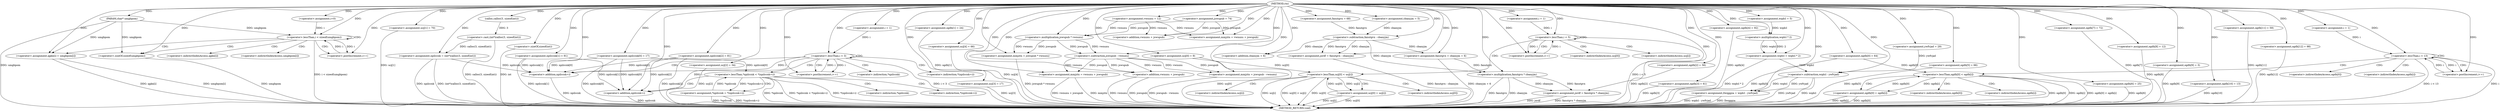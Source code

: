 digraph rin {  
"3873816255479585894" [label = "(METHOD,rin)" ]
"3873816255479586186" [label = "(METHOD_RETURN,void)" ]
"3873816255479585895" [label = "(PARAM,char* umgbpom)" ]
"3873816255479585898" [label = "(<operator>.assignment,jswupub = 74)" ]
"3873816255479585906" [label = "(<operator>.assignment,i=0)" ]
"3873816255479585909" [label = "(<operator>.lessThan,i < sizeof(umgbpom))" ]
"3873816255479585911" [label = "(<operator>.sizeOf,sizeof(umgbpom))" ]
"3873816255479585913" [label = "(<operator>.postIncrement,i++)" ]
"3873816255479585916" [label = "(<operator>.assignment,qgkx[i] = umgbpom[i])" ]
"3873816255479585924" [label = "(<operator>.assignment,wqdcl = 5)" ]
"3873816255479585928" [label = "(<operator>.assignment,ogdh[0] = 64)" ]
"3873816255479585933" [label = "(<operator>.assignment,ucj[0] = 9)" ]
"3873816255479585939" [label = "(<operator>.assignment,vwnuxu = 12)" ]
"3873816255479585942" [label = "(<operator>.assignment,ucj[1] = 70)" ]
"3873816255479585947" [label = "(<operator>.assignment,npilccnk = (int*)calloc(3, sizeof(int)))" ]
"3873816255479585949" [label = "(<operator>.cast,(int*)calloc(3, sizeof(int)))" ]
"3873816255479585951" [label = "(calloc,calloc(3, sizeof(int)))" ]
"3873816255479585953" [label = "(<operator>.sizeOf,sizeof(int))" ]
"3873816255479585955" [label = "(<operator>.assignment,npilccnk[0] = 17)" ]
"3873816255479585961" [label = "(<operator>.assignment,fanutgvx = 68)" ]
"3873816255479585965" [label = "(<operator>.assignment,ywfvjad = 29)" ]
"3873816255479585969" [label = "(<operator>.assignment,cbanyjm = 5)" ]
"3873816255479585972" [label = "(<operator>.assignment,npilccnk[1] = 91)" ]
"3873816255479585977" [label = "(<operator>.assignment,npilccnk[2] = 81)" ]
"3873816255479585982" [label = "(<operator>.assignment,ucj[2] = 34)" ]
"3873816255479585987" [label = "(<operator>.assignment,ucj[3] = 17)" ]
"3873816255479585992" [label = "(<operator>.assignment,ogdh[1] = 24)" ]
"3873816255479585999" [label = "(<operator>.assignment,i = 1)" ]
"3873816255479586002" [label = "(<operator>.lessThan,i < 3)" ]
"3873816255479586005" [label = "(<operator>.postIncrement,i++)" ]
"3873816255479586009" [label = "(<operator>.lessThan,*npilccnk < *(npilccnk+i))" ]
"3873816255479586013" [label = "(<operator>.addition,npilccnk+i)" ]
"3873816255479586017" [label = "(<operator>.assignment,*npilccnk = *(npilccnk+i))" ]
"3873816255479586021" [label = "(<operator>.addition,npilccnk+i)" ]
"3873816255479586026" [label = "(<operator>.assignment,ucj[4] = 66)" ]
"3873816255479586032" [label = "(<operator>.assignment,mmjztn = vwnuxu + jswupub)" ]
"3873816255479586034" [label = "(<operator>.addition,vwnuxu + jswupub)" ]
"3873816255479586037" [label = "(<operator>.assignment,jordf = fanutgvx - cbanyjm)" ]
"3873816255479586039" [label = "(<operator>.subtraction,fanutgvx - cbanyjm)" ]
"3873816255479586042" [label = "(<operator>.assignment,fanutgvx = cbanyjm + 6)" ]
"3873816255479586044" [label = "(<operator>.addition,cbanyjm + 6)" ]
"3873816255479586047" [label = "(<operator>.assignment,mmjztn = jswupub * vwnuxu)" ]
"3873816255479586049" [label = "(<operator>.multiplication,jswupub * vwnuxu)" ]
"3873816255479586052" [label = "(<operator>.assignment,ogdh[2] = 56)" ]
"3873816255479586057" [label = "(<operator>.assignment,ogdh[3] = 61)" ]
"3873816255479586062" [label = "(<operator>.assignment,jordf = fanutgvx * cbanyjm)" ]
"3873816255479586064" [label = "(<operator>.multiplication,fanutgvx * cbanyjm)" ]
"3873816255479586067" [label = "(<operator>.assignment,mmjztn = jswupub - vwnuxu)" ]
"3873816255479586069" [label = "(<operator>.subtraction,jswupub - vwnuxu)" ]
"3873816255479586074" [label = "(<operator>.assignment,i = 1)" ]
"3873816255479586077" [label = "(<operator>.lessThan,i < 5)" ]
"3873816255479586080" [label = "(<operator>.postIncrement,i++)" ]
"3873816255479586084" [label = "(<operator>.lessThan,ucj[0] < ucj[i])" ]
"3873816255479586092" [label = "(<operator>.assignment,ucj[0] = ucj[i])" ]
"3873816255479586099" [label = "(<operator>.assignment,ogdh[4] = 92)" ]
"3873816255479586104" [label = "(<operator>.assignment,wqdcl = wqdcl * 2)" ]
"3873816255479586106" [label = "(<operator>.multiplication,wqdcl * 2)" ]
"3873816255479586109" [label = "(<operator>.assignment,llwqggza = wqdcl - ywfvjad)" ]
"3873816255479586111" [label = "(<operator>.subtraction,wqdcl - ywfvjad)" ]
"3873816255479586114" [label = "(<operator>.assignment,ogdh[5] = 66)" ]
"3873816255479586119" [label = "(<operator>.assignment,mmjztn = vwnuxu + jswupub)" ]
"3873816255479586121" [label = "(<operator>.addition,vwnuxu + jswupub)" ]
"3873816255479586124" [label = "(<operator>.assignment,ogdh[6] = 25)" ]
"3873816255479586129" [label = "(<operator>.assignment,ogdh[7] = 72)" ]
"3873816255479586134" [label = "(<operator>.assignment,ogdh[8] = 12)" ]
"3873816255479586139" [label = "(<operator>.assignment,ogdh[9] = 3)" ]
"3873816255479586144" [label = "(<operator>.assignment,ogdh[10] = 13)" ]
"3873816255479586149" [label = "(<operator>.assignment,ogdh[11] = 59)" ]
"3873816255479586154" [label = "(<operator>.assignment,ogdh[12] = 98)" ]
"3873816255479586161" [label = "(<operator>.assignment,i = 1)" ]
"3873816255479586164" [label = "(<operator>.lessThan,i < 13)" ]
"3873816255479586167" [label = "(<operator>.postIncrement,i++)" ]
"3873816255479586171" [label = "(<operator>.lessThan,ogdh[0] < ogdh[i])" ]
"3873816255479586179" [label = "(<operator>.assignment,ogdh[0] = ogdh[i])" ]
"3873816255479585917" [label = "(<operator>.indirectIndexAccess,qgkx[i])" ]
"3873816255479585920" [label = "(<operator>.indirectIndexAccess,umgbpom[i])" ]
"3873816255479586010" [label = "(<operator>.indirection,*npilccnk)" ]
"3873816255479586012" [label = "(<operator>.indirection,*(npilccnk+i))" ]
"3873816255479586018" [label = "(<operator>.indirection,*npilccnk)" ]
"3873816255479586020" [label = "(<operator>.indirection,*(npilccnk+i))" ]
"3873816255479586085" [label = "(<operator>.indirectIndexAccess,ucj[0])" ]
"3873816255479586088" [label = "(<operator>.indirectIndexAccess,ucj[i])" ]
"3873816255479586093" [label = "(<operator>.indirectIndexAccess,ucj[0])" ]
"3873816255479586096" [label = "(<operator>.indirectIndexAccess,ucj[i])" ]
"3873816255479586172" [label = "(<operator>.indirectIndexAccess,ogdh[0])" ]
"3873816255479586175" [label = "(<operator>.indirectIndexAccess,ogdh[i])" ]
"3873816255479586180" [label = "(<operator>.indirectIndexAccess,ogdh[0])" ]
"3873816255479586183" [label = "(<operator>.indirectIndexAccess,ogdh[i])" ]
  "3873816255479586084" -> "3873816255479586186"  [ label = "DDG: ucj[i]"] 
  "3873816255479586164" -> "3873816255479586186"  [ label = "DDG: i"] 
  "3873816255479586084" -> "3873816255479586186"  [ label = "DDG: ucj[0] < ucj[i]"] 
  "3873816255479586129" -> "3873816255479586186"  [ label = "DDG: ogdh[7]"] 
  "3873816255479586057" -> "3873816255479586186"  [ label = "DDG: ogdh[3]"] 
  "3873816255479586009" -> "3873816255479586186"  [ label = "DDG: *npilccnk"] 
  "3873816255479586119" -> "3873816255479586186"  [ label = "DDG: mmjztn"] 
  "3873816255479586009" -> "3873816255479586186"  [ label = "DDG: *npilccnk < *(npilccnk+i)"] 
  "3873816255479585972" -> "3873816255479586186"  [ label = "DDG: npilccnk[1]"] 
  "3873816255479585955" -> "3873816255479586186"  [ label = "DDG: npilccnk[0]"] 
  "3873816255479586013" -> "3873816255479586186"  [ label = "DDG: npilccnk"] 
  "3873816255479585977" -> "3873816255479586186"  [ label = "DDG: npilccnk[2]"] 
  "3873816255479586062" -> "3873816255479586186"  [ label = "DDG: fanutgvx * cbanyjm"] 
  "3873816255479586037" -> "3873816255479586186"  [ label = "DDG: fanutgvx - cbanyjm"] 
  "3873816255479586002" -> "3873816255479586186"  [ label = "DDG: i < 3"] 
  "3873816255479586084" -> "3873816255479586186"  [ label = "DDG: ucj[0]"] 
  "3873816255479585909" -> "3873816255479586186"  [ label = "DDG: i < sizeof(umgbpom)"] 
  "3873816255479586171" -> "3873816255479586186"  [ label = "DDG: ogdh[0]"] 
  "3873816255479586154" -> "3873816255479586186"  [ label = "DDG: ogdh[12]"] 
  "3873816255479586099" -> "3873816255479586186"  [ label = "DDG: ogdh[4]"] 
  "3873816255479586121" -> "3873816255479586186"  [ label = "DDG: jswupub"] 
  "3873816255479586149" -> "3873816255479586186"  [ label = "DDG: ogdh[11]"] 
  "3873816255479586124" -> "3873816255479586186"  [ label = "DDG: ogdh[6]"] 
  "3873816255479585947" -> "3873816255479586186"  [ label = "DDG: (int*)calloc(3, sizeof(int))"] 
  "3873816255479586179" -> "3873816255479586186"  [ label = "DDG: ogdh[i]"] 
  "3873816255479586114" -> "3873816255479586186"  [ label = "DDG: ogdh[5]"] 
  "3873816255479586111" -> "3873816255479586186"  [ label = "DDG: ywfvjad"] 
  "3873816255479585953" -> "3873816255479586186"  [ label = "DDG: int"] 
  "3873816255479586092" -> "3873816255479586186"  [ label = "DDG: ucj[0]"] 
  "3873816255479586134" -> "3873816255479586186"  [ label = "DDG: ogdh[8]"] 
  "3873816255479586121" -> "3873816255479586186"  [ label = "DDG: vwnuxu"] 
  "3873816255479585933" -> "3873816255479586186"  [ label = "DDG: ucj[0]"] 
  "3873816255479585916" -> "3873816255479586186"  [ label = "DDG: umgbpom[i]"] 
  "3873816255479586139" -> "3873816255479586186"  [ label = "DDG: ogdh[9]"] 
  "3873816255479585947" -> "3873816255479586186"  [ label = "DDG: npilccnk"] 
  "3873816255479586077" -> "3873816255479586186"  [ label = "DDG: i < 5"] 
  "3873816255479586144" -> "3873816255479586186"  [ label = "DDG: ogdh[10]"] 
  "3873816255479586171" -> "3873816255479586186"  [ label = "DDG: ogdh[i]"] 
  "3873816255479585911" -> "3873816255479586186"  [ label = "DDG: umgbpom"] 
  "3873816255479586021" -> "3873816255479586186"  [ label = "DDG: npilccnk"] 
  "3873816255479585895" -> "3873816255479586186"  [ label = "DDG: umgbpom"] 
  "3873816255479585949" -> "3873816255479586186"  [ label = "DDG: calloc(3, sizeof(int))"] 
  "3873816255479585928" -> "3873816255479586186"  [ label = "DDG: ogdh[0]"] 
  "3873816255479586009" -> "3873816255479586186"  [ label = "DDG: *(npilccnk+i)"] 
  "3873816255479586017" -> "3873816255479586186"  [ label = "DDG: *npilccnk"] 
  "3873816255479585987" -> "3873816255479586186"  [ label = "DDG: ucj[3]"] 
  "3873816255479586109" -> "3873816255479586186"  [ label = "DDG: llwqggza"] 
  "3873816255479586062" -> "3873816255479586186"  [ label = "DDG: jordf"] 
  "3873816255479586111" -> "3873816255479586186"  [ label = "DDG: wqdcl"] 
  "3873816255479586179" -> "3873816255479586186"  [ label = "DDG: ogdh[0]"] 
  "3873816255479586109" -> "3873816255479586186"  [ label = "DDG: wqdcl - ywfvjad"] 
  "3873816255479586104" -> "3873816255479586186"  [ label = "DDG: wqdcl * 2"] 
  "3873816255479585942" -> "3873816255479586186"  [ label = "DDG: ucj[1]"] 
  "3873816255479586067" -> "3873816255479586186"  [ label = "DDG: jswupub - vwnuxu"] 
  "3873816255479585916" -> "3873816255479586186"  [ label = "DDG: qgkx[i]"] 
  "3873816255479586164" -> "3873816255479586186"  [ label = "DDG: i < 13"] 
  "3873816255479585982" -> "3873816255479586186"  [ label = "DDG: ucj[2]"] 
  "3873816255479586119" -> "3873816255479586186"  [ label = "DDG: vwnuxu + jswupub"] 
  "3873816255479585992" -> "3873816255479586186"  [ label = "DDG: ogdh[1]"] 
  "3873816255479586064" -> "3873816255479586186"  [ label = "DDG: fanutgvx"] 
  "3873816255479586064" -> "3873816255479586186"  [ label = "DDG: cbanyjm"] 
  "3873816255479586171" -> "3873816255479586186"  [ label = "DDG: ogdh[0] < ogdh[i]"] 
  "3873816255479586052" -> "3873816255479586186"  [ label = "DDG: ogdh[2]"] 
  "3873816255479586047" -> "3873816255479586186"  [ label = "DDG: jswupub * vwnuxu"] 
  "3873816255479586026" -> "3873816255479586186"  [ label = "DDG: ucj[4]"] 
  "3873816255479586042" -> "3873816255479586186"  [ label = "DDG: cbanyjm + 6"] 
  "3873816255479586092" -> "3873816255479586186"  [ label = "DDG: ucj[i]"] 
  "3873816255479586017" -> "3873816255479586186"  [ label = "DDG: *(npilccnk+i)"] 
  "3873816255479585894" -> "3873816255479585895"  [ label = "DDG: "] 
  "3873816255479585894" -> "3873816255479585898"  [ label = "DDG: "] 
  "3873816255479585894" -> "3873816255479585906"  [ label = "DDG: "] 
  "3873816255479585913" -> "3873816255479585909"  [ label = "DDG: i"] 
  "3873816255479585906" -> "3873816255479585909"  [ label = "DDG: i"] 
  "3873816255479585894" -> "3873816255479585909"  [ label = "DDG: "] 
  "3873816255479585895" -> "3873816255479585909"  [ label = "DDG: umgbpom"] 
  "3873816255479585895" -> "3873816255479585911"  [ label = "DDG: umgbpom"] 
  "3873816255479585894" -> "3873816255479585911"  [ label = "DDG: "] 
  "3873816255479585909" -> "3873816255479585913"  [ label = "DDG: i"] 
  "3873816255479585894" -> "3873816255479585913"  [ label = "DDG: "] 
  "3873816255479585895" -> "3873816255479585916"  [ label = "DDG: umgbpom"] 
  "3873816255479585894" -> "3873816255479585916"  [ label = "DDG: "] 
  "3873816255479585894" -> "3873816255479585924"  [ label = "DDG: "] 
  "3873816255479585894" -> "3873816255479585928"  [ label = "DDG: "] 
  "3873816255479585894" -> "3873816255479585933"  [ label = "DDG: "] 
  "3873816255479585894" -> "3873816255479585939"  [ label = "DDG: "] 
  "3873816255479585894" -> "3873816255479585942"  [ label = "DDG: "] 
  "3873816255479585949" -> "3873816255479585947"  [ label = "DDG: calloc(3, sizeof(int))"] 
  "3873816255479585894" -> "3873816255479585947"  [ label = "DDG: "] 
  "3873816255479585951" -> "3873816255479585949"  [ label = "DDG: 3"] 
  "3873816255479585894" -> "3873816255479585951"  [ label = "DDG: "] 
  "3873816255479585894" -> "3873816255479585953"  [ label = "DDG: "] 
  "3873816255479585894" -> "3873816255479585955"  [ label = "DDG: "] 
  "3873816255479585894" -> "3873816255479585961"  [ label = "DDG: "] 
  "3873816255479585894" -> "3873816255479585965"  [ label = "DDG: "] 
  "3873816255479585894" -> "3873816255479585969"  [ label = "DDG: "] 
  "3873816255479585894" -> "3873816255479585972"  [ label = "DDG: "] 
  "3873816255479585894" -> "3873816255479585977"  [ label = "DDG: "] 
  "3873816255479585894" -> "3873816255479585982"  [ label = "DDG: "] 
  "3873816255479585894" -> "3873816255479585987"  [ label = "DDG: "] 
  "3873816255479585894" -> "3873816255479585992"  [ label = "DDG: "] 
  "3873816255479585894" -> "3873816255479585999"  [ label = "DDG: "] 
  "3873816255479585999" -> "3873816255479586002"  [ label = "DDG: i"] 
  "3873816255479586005" -> "3873816255479586002"  [ label = "DDG: i"] 
  "3873816255479585894" -> "3873816255479586002"  [ label = "DDG: "] 
  "3873816255479585894" -> "3873816255479586005"  [ label = "DDG: "] 
  "3873816255479586002" -> "3873816255479586005"  [ label = "DDG: i"] 
  "3873816255479585955" -> "3873816255479586009"  [ label = "DDG: npilccnk[0]"] 
  "3873816255479586017" -> "3873816255479586009"  [ label = "DDG: *npilccnk"] 
  "3873816255479585972" -> "3873816255479586013"  [ label = "DDG: npilccnk[1]"] 
  "3873816255479585955" -> "3873816255479586013"  [ label = "DDG: npilccnk[0]"] 
  "3873816255479585977" -> "3873816255479586013"  [ label = "DDG: npilccnk[2]"] 
  "3873816255479585947" -> "3873816255479586013"  [ label = "DDG: npilccnk"] 
  "3873816255479585894" -> "3873816255479586013"  [ label = "DDG: "] 
  "3873816255479586002" -> "3873816255479586013"  [ label = "DDG: i"] 
  "3873816255479586009" -> "3873816255479586017"  [ label = "DDG: *(npilccnk+i)"] 
  "3873816255479585972" -> "3873816255479586021"  [ label = "DDG: npilccnk[1]"] 
  "3873816255479585955" -> "3873816255479586021"  [ label = "DDG: npilccnk[0]"] 
  "3873816255479585977" -> "3873816255479586021"  [ label = "DDG: npilccnk[2]"] 
  "3873816255479585894" -> "3873816255479586021"  [ label = "DDG: "] 
  "3873816255479586002" -> "3873816255479586021"  [ label = "DDG: i"] 
  "3873816255479585894" -> "3873816255479586026"  [ label = "DDG: "] 
  "3873816255479585939" -> "3873816255479586032"  [ label = "DDG: vwnuxu"] 
  "3873816255479585894" -> "3873816255479586032"  [ label = "DDG: "] 
  "3873816255479585898" -> "3873816255479586032"  [ label = "DDG: jswupub"] 
  "3873816255479585939" -> "3873816255479586034"  [ label = "DDG: vwnuxu"] 
  "3873816255479585894" -> "3873816255479586034"  [ label = "DDG: "] 
  "3873816255479585898" -> "3873816255479586034"  [ label = "DDG: jswupub"] 
  "3873816255479586039" -> "3873816255479586037"  [ label = "DDG: fanutgvx"] 
  "3873816255479586039" -> "3873816255479586037"  [ label = "DDG: cbanyjm"] 
  "3873816255479585894" -> "3873816255479586037"  [ label = "DDG: "] 
  "3873816255479585961" -> "3873816255479586039"  [ label = "DDG: fanutgvx"] 
  "3873816255479585894" -> "3873816255479586039"  [ label = "DDG: "] 
  "3873816255479585969" -> "3873816255479586039"  [ label = "DDG: cbanyjm"] 
  "3873816255479586039" -> "3873816255479586042"  [ label = "DDG: cbanyjm"] 
  "3873816255479585894" -> "3873816255479586042"  [ label = "DDG: "] 
  "3873816255479586039" -> "3873816255479586044"  [ label = "DDG: cbanyjm"] 
  "3873816255479585894" -> "3873816255479586044"  [ label = "DDG: "] 
  "3873816255479586049" -> "3873816255479586047"  [ label = "DDG: jswupub"] 
  "3873816255479586049" -> "3873816255479586047"  [ label = "DDG: vwnuxu"] 
  "3873816255479585894" -> "3873816255479586047"  [ label = "DDG: "] 
  "3873816255479585894" -> "3873816255479586049"  [ label = "DDG: "] 
  "3873816255479585898" -> "3873816255479586049"  [ label = "DDG: jswupub"] 
  "3873816255479585939" -> "3873816255479586049"  [ label = "DDG: vwnuxu"] 
  "3873816255479585894" -> "3873816255479586052"  [ label = "DDG: "] 
  "3873816255479585894" -> "3873816255479586057"  [ label = "DDG: "] 
  "3873816255479586064" -> "3873816255479586062"  [ label = "DDG: fanutgvx"] 
  "3873816255479586064" -> "3873816255479586062"  [ label = "DDG: cbanyjm"] 
  "3873816255479585894" -> "3873816255479586062"  [ label = "DDG: "] 
  "3873816255479586042" -> "3873816255479586064"  [ label = "DDG: fanutgvx"] 
  "3873816255479585894" -> "3873816255479586064"  [ label = "DDG: "] 
  "3873816255479586039" -> "3873816255479586064"  [ label = "DDG: cbanyjm"] 
  "3873816255479586069" -> "3873816255479586067"  [ label = "DDG: jswupub"] 
  "3873816255479586069" -> "3873816255479586067"  [ label = "DDG: vwnuxu"] 
  "3873816255479585894" -> "3873816255479586067"  [ label = "DDG: "] 
  "3873816255479586049" -> "3873816255479586069"  [ label = "DDG: jswupub"] 
  "3873816255479585894" -> "3873816255479586069"  [ label = "DDG: "] 
  "3873816255479586049" -> "3873816255479586069"  [ label = "DDG: vwnuxu"] 
  "3873816255479585894" -> "3873816255479586074"  [ label = "DDG: "] 
  "3873816255479586074" -> "3873816255479586077"  [ label = "DDG: i"] 
  "3873816255479586080" -> "3873816255479586077"  [ label = "DDG: i"] 
  "3873816255479585894" -> "3873816255479586077"  [ label = "DDG: "] 
  "3873816255479586077" -> "3873816255479586080"  [ label = "DDG: i"] 
  "3873816255479585894" -> "3873816255479586080"  [ label = "DDG: "] 
  "3873816255479586092" -> "3873816255479586084"  [ label = "DDG: ucj[0]"] 
  "3873816255479585933" -> "3873816255479586084"  [ label = "DDG: ucj[0]"] 
  "3873816255479586084" -> "3873816255479586092"  [ label = "DDG: ucj[i]"] 
  "3873816255479585894" -> "3873816255479586099"  [ label = "DDG: "] 
  "3873816255479586106" -> "3873816255479586104"  [ label = "DDG: wqdcl"] 
  "3873816255479586106" -> "3873816255479586104"  [ label = "DDG: 2"] 
  "3873816255479585894" -> "3873816255479586104"  [ label = "DDG: "] 
  "3873816255479585924" -> "3873816255479586106"  [ label = "DDG: wqdcl"] 
  "3873816255479585894" -> "3873816255479586106"  [ label = "DDG: "] 
  "3873816255479586111" -> "3873816255479586109"  [ label = "DDG: wqdcl"] 
  "3873816255479586111" -> "3873816255479586109"  [ label = "DDG: ywfvjad"] 
  "3873816255479585894" -> "3873816255479586109"  [ label = "DDG: "] 
  "3873816255479586104" -> "3873816255479586111"  [ label = "DDG: wqdcl"] 
  "3873816255479585894" -> "3873816255479586111"  [ label = "DDG: "] 
  "3873816255479585965" -> "3873816255479586111"  [ label = "DDG: ywfvjad"] 
  "3873816255479585894" -> "3873816255479586114"  [ label = "DDG: "] 
  "3873816255479586069" -> "3873816255479586119"  [ label = "DDG: vwnuxu"] 
  "3873816255479585894" -> "3873816255479586119"  [ label = "DDG: "] 
  "3873816255479586069" -> "3873816255479586119"  [ label = "DDG: jswupub"] 
  "3873816255479586069" -> "3873816255479586121"  [ label = "DDG: vwnuxu"] 
  "3873816255479585894" -> "3873816255479586121"  [ label = "DDG: "] 
  "3873816255479586069" -> "3873816255479586121"  [ label = "DDG: jswupub"] 
  "3873816255479585894" -> "3873816255479586124"  [ label = "DDG: "] 
  "3873816255479585894" -> "3873816255479586129"  [ label = "DDG: "] 
  "3873816255479585894" -> "3873816255479586134"  [ label = "DDG: "] 
  "3873816255479585894" -> "3873816255479586139"  [ label = "DDG: "] 
  "3873816255479585894" -> "3873816255479586144"  [ label = "DDG: "] 
  "3873816255479585894" -> "3873816255479586149"  [ label = "DDG: "] 
  "3873816255479585894" -> "3873816255479586154"  [ label = "DDG: "] 
  "3873816255479585894" -> "3873816255479586161"  [ label = "DDG: "] 
  "3873816255479586167" -> "3873816255479586164"  [ label = "DDG: i"] 
  "3873816255479586161" -> "3873816255479586164"  [ label = "DDG: i"] 
  "3873816255479585894" -> "3873816255479586164"  [ label = "DDG: "] 
  "3873816255479586164" -> "3873816255479586167"  [ label = "DDG: i"] 
  "3873816255479585894" -> "3873816255479586167"  [ label = "DDG: "] 
  "3873816255479585928" -> "3873816255479586171"  [ label = "DDG: ogdh[0]"] 
  "3873816255479586179" -> "3873816255479586171"  [ label = "DDG: ogdh[0]"] 
  "3873816255479586171" -> "3873816255479586179"  [ label = "DDG: ogdh[i]"] 
  "3873816255479585909" -> "3873816255479585916"  [ label = "CDG: "] 
  "3873816255479585909" -> "3873816255479585920"  [ label = "CDG: "] 
  "3873816255479585909" -> "3873816255479585909"  [ label = "CDG: "] 
  "3873816255479585909" -> "3873816255479585911"  [ label = "CDG: "] 
  "3873816255479585909" -> "3873816255479585913"  [ label = "CDG: "] 
  "3873816255479585909" -> "3873816255479585917"  [ label = "CDG: "] 
  "3873816255479586002" -> "3873816255479586002"  [ label = "CDG: "] 
  "3873816255479586002" -> "3873816255479586005"  [ label = "CDG: "] 
  "3873816255479586002" -> "3873816255479586009"  [ label = "CDG: "] 
  "3873816255479586002" -> "3873816255479586010"  [ label = "CDG: "] 
  "3873816255479586002" -> "3873816255479586013"  [ label = "CDG: "] 
  "3873816255479586002" -> "3873816255479586012"  [ label = "CDG: "] 
  "3873816255479586009" -> "3873816255479586017"  [ label = "CDG: "] 
  "3873816255479586009" -> "3873816255479586018"  [ label = "CDG: "] 
  "3873816255479586009" -> "3873816255479586021"  [ label = "CDG: "] 
  "3873816255479586009" -> "3873816255479586020"  [ label = "CDG: "] 
  "3873816255479586077" -> "3873816255479586085"  [ label = "CDG: "] 
  "3873816255479586077" -> "3873816255479586080"  [ label = "CDG: "] 
  "3873816255479586077" -> "3873816255479586084"  [ label = "CDG: "] 
  "3873816255479586077" -> "3873816255479586088"  [ label = "CDG: "] 
  "3873816255479586077" -> "3873816255479586077"  [ label = "CDG: "] 
  "3873816255479586084" -> "3873816255479586093"  [ label = "CDG: "] 
  "3873816255479586084" -> "3873816255479586092"  [ label = "CDG: "] 
  "3873816255479586084" -> "3873816255479586096"  [ label = "CDG: "] 
  "3873816255479586164" -> "3873816255479586172"  [ label = "CDG: "] 
  "3873816255479586164" -> "3873816255479586167"  [ label = "CDG: "] 
  "3873816255479586164" -> "3873816255479586171"  [ label = "CDG: "] 
  "3873816255479586164" -> "3873816255479586164"  [ label = "CDG: "] 
  "3873816255479586164" -> "3873816255479586175"  [ label = "CDG: "] 
  "3873816255479586171" -> "3873816255479586179"  [ label = "CDG: "] 
  "3873816255479586171" -> "3873816255479586183"  [ label = "CDG: "] 
  "3873816255479586171" -> "3873816255479586180"  [ label = "CDG: "] 
}
